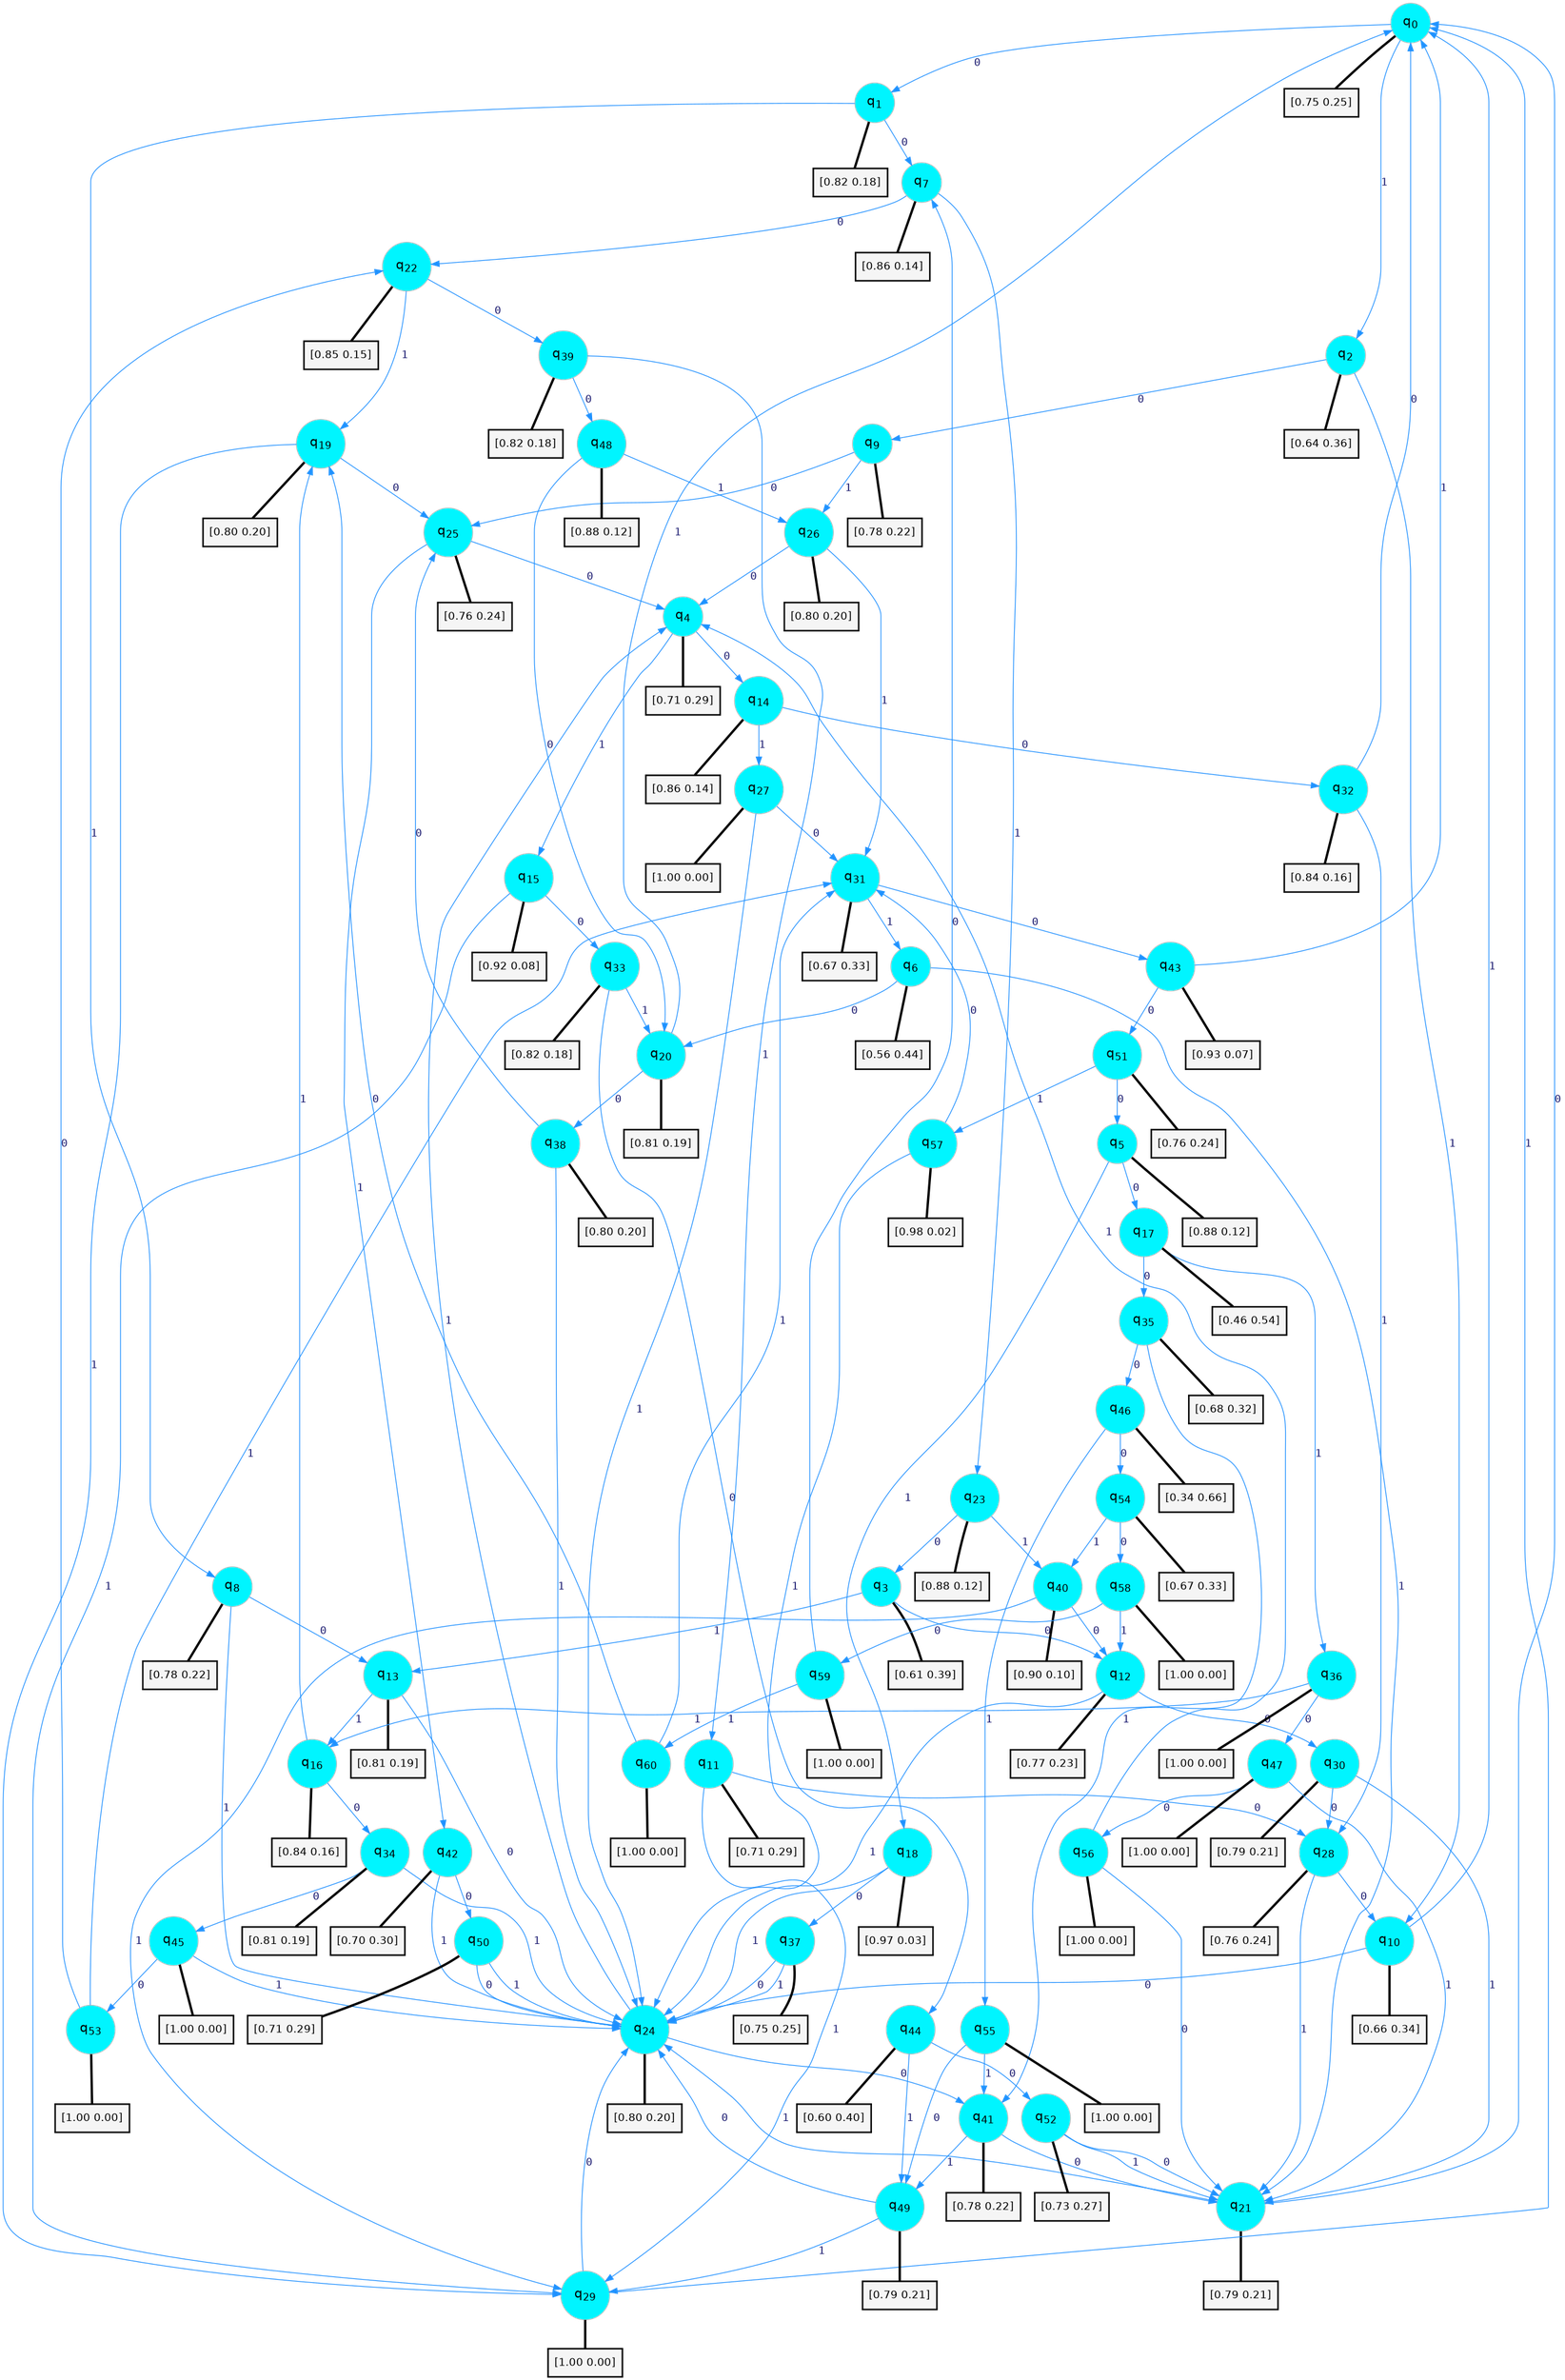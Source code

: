 digraph G {
graph [
bgcolor=transparent, dpi=300, rankdir=TD, size="40,25"];
node [
color=gray, fillcolor=turquoise1, fontcolor=black, fontname=Helvetica, fontsize=16, fontweight=bold, shape=circle, style=filled];
edge [
arrowsize=1, color=dodgerblue1, fontcolor=midnightblue, fontname=courier, fontweight=bold, penwidth=1, style=solid, weight=20];
0[label=<q<SUB>0</SUB>>];
1[label=<q<SUB>1</SUB>>];
2[label=<q<SUB>2</SUB>>];
3[label=<q<SUB>3</SUB>>];
4[label=<q<SUB>4</SUB>>];
5[label=<q<SUB>5</SUB>>];
6[label=<q<SUB>6</SUB>>];
7[label=<q<SUB>7</SUB>>];
8[label=<q<SUB>8</SUB>>];
9[label=<q<SUB>9</SUB>>];
10[label=<q<SUB>10</SUB>>];
11[label=<q<SUB>11</SUB>>];
12[label=<q<SUB>12</SUB>>];
13[label=<q<SUB>13</SUB>>];
14[label=<q<SUB>14</SUB>>];
15[label=<q<SUB>15</SUB>>];
16[label=<q<SUB>16</SUB>>];
17[label=<q<SUB>17</SUB>>];
18[label=<q<SUB>18</SUB>>];
19[label=<q<SUB>19</SUB>>];
20[label=<q<SUB>20</SUB>>];
21[label=<q<SUB>21</SUB>>];
22[label=<q<SUB>22</SUB>>];
23[label=<q<SUB>23</SUB>>];
24[label=<q<SUB>24</SUB>>];
25[label=<q<SUB>25</SUB>>];
26[label=<q<SUB>26</SUB>>];
27[label=<q<SUB>27</SUB>>];
28[label=<q<SUB>28</SUB>>];
29[label=<q<SUB>29</SUB>>];
30[label=<q<SUB>30</SUB>>];
31[label=<q<SUB>31</SUB>>];
32[label=<q<SUB>32</SUB>>];
33[label=<q<SUB>33</SUB>>];
34[label=<q<SUB>34</SUB>>];
35[label=<q<SUB>35</SUB>>];
36[label=<q<SUB>36</SUB>>];
37[label=<q<SUB>37</SUB>>];
38[label=<q<SUB>38</SUB>>];
39[label=<q<SUB>39</SUB>>];
40[label=<q<SUB>40</SUB>>];
41[label=<q<SUB>41</SUB>>];
42[label=<q<SUB>42</SUB>>];
43[label=<q<SUB>43</SUB>>];
44[label=<q<SUB>44</SUB>>];
45[label=<q<SUB>45</SUB>>];
46[label=<q<SUB>46</SUB>>];
47[label=<q<SUB>47</SUB>>];
48[label=<q<SUB>48</SUB>>];
49[label=<q<SUB>49</SUB>>];
50[label=<q<SUB>50</SUB>>];
51[label=<q<SUB>51</SUB>>];
52[label=<q<SUB>52</SUB>>];
53[label=<q<SUB>53</SUB>>];
54[label=<q<SUB>54</SUB>>];
55[label=<q<SUB>55</SUB>>];
56[label=<q<SUB>56</SUB>>];
57[label=<q<SUB>57</SUB>>];
58[label=<q<SUB>58</SUB>>];
59[label=<q<SUB>59</SUB>>];
60[label=<q<SUB>60</SUB>>];
61[label="[0.75 0.25]", shape=box,fontcolor=black, fontname=Helvetica, fontsize=14, penwidth=2, fillcolor=whitesmoke,color=black];
62[label="[0.82 0.18]", shape=box,fontcolor=black, fontname=Helvetica, fontsize=14, penwidth=2, fillcolor=whitesmoke,color=black];
63[label="[0.64 0.36]", shape=box,fontcolor=black, fontname=Helvetica, fontsize=14, penwidth=2, fillcolor=whitesmoke,color=black];
64[label="[0.61 0.39]", shape=box,fontcolor=black, fontname=Helvetica, fontsize=14, penwidth=2, fillcolor=whitesmoke,color=black];
65[label="[0.71 0.29]", shape=box,fontcolor=black, fontname=Helvetica, fontsize=14, penwidth=2, fillcolor=whitesmoke,color=black];
66[label="[0.88 0.12]", shape=box,fontcolor=black, fontname=Helvetica, fontsize=14, penwidth=2, fillcolor=whitesmoke,color=black];
67[label="[0.56 0.44]", shape=box,fontcolor=black, fontname=Helvetica, fontsize=14, penwidth=2, fillcolor=whitesmoke,color=black];
68[label="[0.86 0.14]", shape=box,fontcolor=black, fontname=Helvetica, fontsize=14, penwidth=2, fillcolor=whitesmoke,color=black];
69[label="[0.78 0.22]", shape=box,fontcolor=black, fontname=Helvetica, fontsize=14, penwidth=2, fillcolor=whitesmoke,color=black];
70[label="[0.78 0.22]", shape=box,fontcolor=black, fontname=Helvetica, fontsize=14, penwidth=2, fillcolor=whitesmoke,color=black];
71[label="[0.66 0.34]", shape=box,fontcolor=black, fontname=Helvetica, fontsize=14, penwidth=2, fillcolor=whitesmoke,color=black];
72[label="[0.71 0.29]", shape=box,fontcolor=black, fontname=Helvetica, fontsize=14, penwidth=2, fillcolor=whitesmoke,color=black];
73[label="[0.77 0.23]", shape=box,fontcolor=black, fontname=Helvetica, fontsize=14, penwidth=2, fillcolor=whitesmoke,color=black];
74[label="[0.81 0.19]", shape=box,fontcolor=black, fontname=Helvetica, fontsize=14, penwidth=2, fillcolor=whitesmoke,color=black];
75[label="[0.86 0.14]", shape=box,fontcolor=black, fontname=Helvetica, fontsize=14, penwidth=2, fillcolor=whitesmoke,color=black];
76[label="[0.92 0.08]", shape=box,fontcolor=black, fontname=Helvetica, fontsize=14, penwidth=2, fillcolor=whitesmoke,color=black];
77[label="[0.84 0.16]", shape=box,fontcolor=black, fontname=Helvetica, fontsize=14, penwidth=2, fillcolor=whitesmoke,color=black];
78[label="[0.46 0.54]", shape=box,fontcolor=black, fontname=Helvetica, fontsize=14, penwidth=2, fillcolor=whitesmoke,color=black];
79[label="[0.97 0.03]", shape=box,fontcolor=black, fontname=Helvetica, fontsize=14, penwidth=2, fillcolor=whitesmoke,color=black];
80[label="[0.80 0.20]", shape=box,fontcolor=black, fontname=Helvetica, fontsize=14, penwidth=2, fillcolor=whitesmoke,color=black];
81[label="[0.81 0.19]", shape=box,fontcolor=black, fontname=Helvetica, fontsize=14, penwidth=2, fillcolor=whitesmoke,color=black];
82[label="[0.79 0.21]", shape=box,fontcolor=black, fontname=Helvetica, fontsize=14, penwidth=2, fillcolor=whitesmoke,color=black];
83[label="[0.85 0.15]", shape=box,fontcolor=black, fontname=Helvetica, fontsize=14, penwidth=2, fillcolor=whitesmoke,color=black];
84[label="[0.88 0.12]", shape=box,fontcolor=black, fontname=Helvetica, fontsize=14, penwidth=2, fillcolor=whitesmoke,color=black];
85[label="[0.80 0.20]", shape=box,fontcolor=black, fontname=Helvetica, fontsize=14, penwidth=2, fillcolor=whitesmoke,color=black];
86[label="[0.76 0.24]", shape=box,fontcolor=black, fontname=Helvetica, fontsize=14, penwidth=2, fillcolor=whitesmoke,color=black];
87[label="[0.80 0.20]", shape=box,fontcolor=black, fontname=Helvetica, fontsize=14, penwidth=2, fillcolor=whitesmoke,color=black];
88[label="[1.00 0.00]", shape=box,fontcolor=black, fontname=Helvetica, fontsize=14, penwidth=2, fillcolor=whitesmoke,color=black];
89[label="[0.76 0.24]", shape=box,fontcolor=black, fontname=Helvetica, fontsize=14, penwidth=2, fillcolor=whitesmoke,color=black];
90[label="[1.00 0.00]", shape=box,fontcolor=black, fontname=Helvetica, fontsize=14, penwidth=2, fillcolor=whitesmoke,color=black];
91[label="[0.79 0.21]", shape=box,fontcolor=black, fontname=Helvetica, fontsize=14, penwidth=2, fillcolor=whitesmoke,color=black];
92[label="[0.67 0.33]", shape=box,fontcolor=black, fontname=Helvetica, fontsize=14, penwidth=2, fillcolor=whitesmoke,color=black];
93[label="[0.84 0.16]", shape=box,fontcolor=black, fontname=Helvetica, fontsize=14, penwidth=2, fillcolor=whitesmoke,color=black];
94[label="[0.82 0.18]", shape=box,fontcolor=black, fontname=Helvetica, fontsize=14, penwidth=2, fillcolor=whitesmoke,color=black];
95[label="[0.81 0.19]", shape=box,fontcolor=black, fontname=Helvetica, fontsize=14, penwidth=2, fillcolor=whitesmoke,color=black];
96[label="[0.68 0.32]", shape=box,fontcolor=black, fontname=Helvetica, fontsize=14, penwidth=2, fillcolor=whitesmoke,color=black];
97[label="[1.00 0.00]", shape=box,fontcolor=black, fontname=Helvetica, fontsize=14, penwidth=2, fillcolor=whitesmoke,color=black];
98[label="[0.75 0.25]", shape=box,fontcolor=black, fontname=Helvetica, fontsize=14, penwidth=2, fillcolor=whitesmoke,color=black];
99[label="[0.80 0.20]", shape=box,fontcolor=black, fontname=Helvetica, fontsize=14, penwidth=2, fillcolor=whitesmoke,color=black];
100[label="[0.82 0.18]", shape=box,fontcolor=black, fontname=Helvetica, fontsize=14, penwidth=2, fillcolor=whitesmoke,color=black];
101[label="[0.90 0.10]", shape=box,fontcolor=black, fontname=Helvetica, fontsize=14, penwidth=2, fillcolor=whitesmoke,color=black];
102[label="[0.78 0.22]", shape=box,fontcolor=black, fontname=Helvetica, fontsize=14, penwidth=2, fillcolor=whitesmoke,color=black];
103[label="[0.70 0.30]", shape=box,fontcolor=black, fontname=Helvetica, fontsize=14, penwidth=2, fillcolor=whitesmoke,color=black];
104[label="[0.93 0.07]", shape=box,fontcolor=black, fontname=Helvetica, fontsize=14, penwidth=2, fillcolor=whitesmoke,color=black];
105[label="[0.60 0.40]", shape=box,fontcolor=black, fontname=Helvetica, fontsize=14, penwidth=2, fillcolor=whitesmoke,color=black];
106[label="[1.00 0.00]", shape=box,fontcolor=black, fontname=Helvetica, fontsize=14, penwidth=2, fillcolor=whitesmoke,color=black];
107[label="[0.34 0.66]", shape=box,fontcolor=black, fontname=Helvetica, fontsize=14, penwidth=2, fillcolor=whitesmoke,color=black];
108[label="[1.00 0.00]", shape=box,fontcolor=black, fontname=Helvetica, fontsize=14, penwidth=2, fillcolor=whitesmoke,color=black];
109[label="[0.88 0.12]", shape=box,fontcolor=black, fontname=Helvetica, fontsize=14, penwidth=2, fillcolor=whitesmoke,color=black];
110[label="[0.79 0.21]", shape=box,fontcolor=black, fontname=Helvetica, fontsize=14, penwidth=2, fillcolor=whitesmoke,color=black];
111[label="[0.71 0.29]", shape=box,fontcolor=black, fontname=Helvetica, fontsize=14, penwidth=2, fillcolor=whitesmoke,color=black];
112[label="[0.76 0.24]", shape=box,fontcolor=black, fontname=Helvetica, fontsize=14, penwidth=2, fillcolor=whitesmoke,color=black];
113[label="[0.73 0.27]", shape=box,fontcolor=black, fontname=Helvetica, fontsize=14, penwidth=2, fillcolor=whitesmoke,color=black];
114[label="[1.00 0.00]", shape=box,fontcolor=black, fontname=Helvetica, fontsize=14, penwidth=2, fillcolor=whitesmoke,color=black];
115[label="[0.67 0.33]", shape=box,fontcolor=black, fontname=Helvetica, fontsize=14, penwidth=2, fillcolor=whitesmoke,color=black];
116[label="[1.00 0.00]", shape=box,fontcolor=black, fontname=Helvetica, fontsize=14, penwidth=2, fillcolor=whitesmoke,color=black];
117[label="[1.00 0.00]", shape=box,fontcolor=black, fontname=Helvetica, fontsize=14, penwidth=2, fillcolor=whitesmoke,color=black];
118[label="[0.98 0.02]", shape=box,fontcolor=black, fontname=Helvetica, fontsize=14, penwidth=2, fillcolor=whitesmoke,color=black];
119[label="[1.00 0.00]", shape=box,fontcolor=black, fontname=Helvetica, fontsize=14, penwidth=2, fillcolor=whitesmoke,color=black];
120[label="[1.00 0.00]", shape=box,fontcolor=black, fontname=Helvetica, fontsize=14, penwidth=2, fillcolor=whitesmoke,color=black];
121[label="[1.00 0.00]", shape=box,fontcolor=black, fontname=Helvetica, fontsize=14, penwidth=2, fillcolor=whitesmoke,color=black];
0->1 [label=0];
0->2 [label=1];
0->61 [arrowhead=none, penwidth=3,color=black];
1->7 [label=0];
1->8 [label=1];
1->62 [arrowhead=none, penwidth=3,color=black];
2->9 [label=0];
2->10 [label=1];
2->63 [arrowhead=none, penwidth=3,color=black];
3->12 [label=0];
3->13 [label=1];
3->64 [arrowhead=none, penwidth=3,color=black];
4->14 [label=0];
4->15 [label=1];
4->65 [arrowhead=none, penwidth=3,color=black];
5->17 [label=0];
5->18 [label=1];
5->66 [arrowhead=none, penwidth=3,color=black];
6->20 [label=0];
6->21 [label=1];
6->67 [arrowhead=none, penwidth=3,color=black];
7->22 [label=0];
7->23 [label=1];
7->68 [arrowhead=none, penwidth=3,color=black];
8->13 [label=0];
8->24 [label=1];
8->69 [arrowhead=none, penwidth=3,color=black];
9->25 [label=0];
9->26 [label=1];
9->70 [arrowhead=none, penwidth=3,color=black];
10->24 [label=0];
10->0 [label=1];
10->71 [arrowhead=none, penwidth=3,color=black];
11->28 [label=0];
11->29 [label=1];
11->72 [arrowhead=none, penwidth=3,color=black];
12->30 [label=0];
12->24 [label=1];
12->73 [arrowhead=none, penwidth=3,color=black];
13->24 [label=0];
13->16 [label=1];
13->74 [arrowhead=none, penwidth=3,color=black];
14->32 [label=0];
14->27 [label=1];
14->75 [arrowhead=none, penwidth=3,color=black];
15->33 [label=0];
15->29 [label=1];
15->76 [arrowhead=none, penwidth=3,color=black];
16->34 [label=0];
16->19 [label=1];
16->77 [arrowhead=none, penwidth=3,color=black];
17->35 [label=0];
17->36 [label=1];
17->78 [arrowhead=none, penwidth=3,color=black];
18->37 [label=0];
18->24 [label=1];
18->79 [arrowhead=none, penwidth=3,color=black];
19->25 [label=0];
19->29 [label=1];
19->80 [arrowhead=none, penwidth=3,color=black];
20->38 [label=0];
20->0 [label=1];
20->81 [arrowhead=none, penwidth=3,color=black];
21->0 [label=0];
21->24 [label=1];
21->82 [arrowhead=none, penwidth=3,color=black];
22->39 [label=0];
22->19 [label=1];
22->83 [arrowhead=none, penwidth=3,color=black];
23->3 [label=0];
23->40 [label=1];
23->84 [arrowhead=none, penwidth=3,color=black];
24->41 [label=0];
24->4 [label=1];
24->85 [arrowhead=none, penwidth=3,color=black];
25->4 [label=0];
25->42 [label=1];
25->86 [arrowhead=none, penwidth=3,color=black];
26->4 [label=0];
26->31 [label=1];
26->87 [arrowhead=none, penwidth=3,color=black];
27->31 [label=0];
27->24 [label=1];
27->88 [arrowhead=none, penwidth=3,color=black];
28->10 [label=0];
28->21 [label=1];
28->89 [arrowhead=none, penwidth=3,color=black];
29->24 [label=0];
29->0 [label=1];
29->90 [arrowhead=none, penwidth=3,color=black];
30->28 [label=0];
30->21 [label=1];
30->91 [arrowhead=none, penwidth=3,color=black];
31->43 [label=0];
31->6 [label=1];
31->92 [arrowhead=none, penwidth=3,color=black];
32->0 [label=0];
32->28 [label=1];
32->93 [arrowhead=none, penwidth=3,color=black];
33->44 [label=0];
33->20 [label=1];
33->94 [arrowhead=none, penwidth=3,color=black];
34->45 [label=0];
34->24 [label=1];
34->95 [arrowhead=none, penwidth=3,color=black];
35->46 [label=0];
35->41 [label=1];
35->96 [arrowhead=none, penwidth=3,color=black];
36->47 [label=0];
36->16 [label=1];
36->97 [arrowhead=none, penwidth=3,color=black];
37->24 [label=0];
37->24 [label=1];
37->98 [arrowhead=none, penwidth=3,color=black];
38->25 [label=0];
38->24 [label=1];
38->99 [arrowhead=none, penwidth=3,color=black];
39->48 [label=0];
39->11 [label=1];
39->100 [arrowhead=none, penwidth=3,color=black];
40->12 [label=0];
40->29 [label=1];
40->101 [arrowhead=none, penwidth=3,color=black];
41->21 [label=0];
41->49 [label=1];
41->102 [arrowhead=none, penwidth=3,color=black];
42->50 [label=0];
42->24 [label=1];
42->103 [arrowhead=none, penwidth=3,color=black];
43->51 [label=0];
43->0 [label=1];
43->104 [arrowhead=none, penwidth=3,color=black];
44->52 [label=0];
44->49 [label=1];
44->105 [arrowhead=none, penwidth=3,color=black];
45->53 [label=0];
45->24 [label=1];
45->106 [arrowhead=none, penwidth=3,color=black];
46->54 [label=0];
46->55 [label=1];
46->107 [arrowhead=none, penwidth=3,color=black];
47->56 [label=0];
47->21 [label=1];
47->108 [arrowhead=none, penwidth=3,color=black];
48->20 [label=0];
48->26 [label=1];
48->109 [arrowhead=none, penwidth=3,color=black];
49->24 [label=0];
49->29 [label=1];
49->110 [arrowhead=none, penwidth=3,color=black];
50->24 [label=0];
50->24 [label=1];
50->111 [arrowhead=none, penwidth=3,color=black];
51->5 [label=0];
51->57 [label=1];
51->112 [arrowhead=none, penwidth=3,color=black];
52->21 [label=0];
52->21 [label=1];
52->113 [arrowhead=none, penwidth=3,color=black];
53->22 [label=0];
53->31 [label=1];
53->114 [arrowhead=none, penwidth=3,color=black];
54->58 [label=0];
54->40 [label=1];
54->115 [arrowhead=none, penwidth=3,color=black];
55->49 [label=0];
55->41 [label=1];
55->116 [arrowhead=none, penwidth=3,color=black];
56->21 [label=0];
56->4 [label=1];
56->117 [arrowhead=none, penwidth=3,color=black];
57->31 [label=0];
57->24 [label=1];
57->118 [arrowhead=none, penwidth=3,color=black];
58->59 [label=0];
58->12 [label=1];
58->119 [arrowhead=none, penwidth=3,color=black];
59->7 [label=0];
59->60 [label=1];
59->120 [arrowhead=none, penwidth=3,color=black];
60->19 [label=0];
60->31 [label=1];
60->121 [arrowhead=none, penwidth=3,color=black];
}

